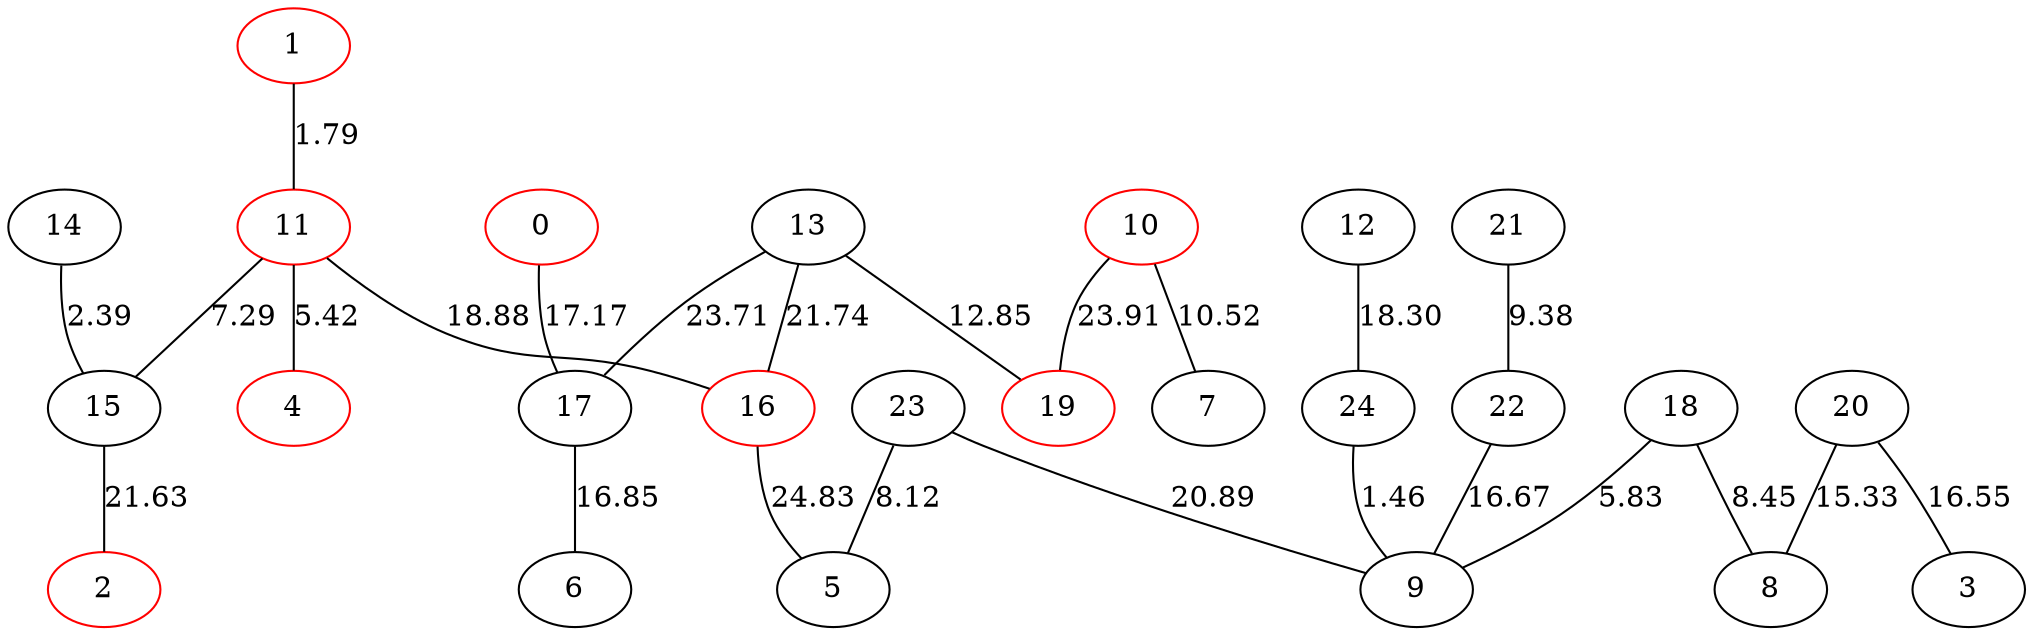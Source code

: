 graph {
22[color=black]
23[color=black]
24[color=black]
10[color=red]
11[color=red]
12[color=black]
13[color=black]
14[color=black]
15[color=black]
16[color=red]
17[color=black]
18[color=black]
19[color=red]
0[color=red]
1[color=red]
2[color=red]
3[color=black]
4[color=red]
5[color=black]
6[color=black]
7[color=black]
8[color=black]
9[color=black]
20[color=black]
21[color=black]
11--16[label=18.88]
23--9[label=20.89]
11--15[label=7.29]
22--9[label=16.67]
20--3[label=16.55]
15--2[label=21.63]
13--16[label=21.74]
21--22[label=9.38]
14--15[label=2.39]
13--17[label=23.71]
13--19[label=12.85]
23--5[label=8.12]
20--8[label=15.33]
0--17[label=17.17]
24--9[label=1.46]
10--19[label=23.91]
12--24[label=18.30]
10--7[label=10.52]
1--11[label=1.79]
16--5[label=24.83]
17--6[label=16.85]
11--4[label=5.42]
18--8[label=8.45]
18--9[label=5.83]
}